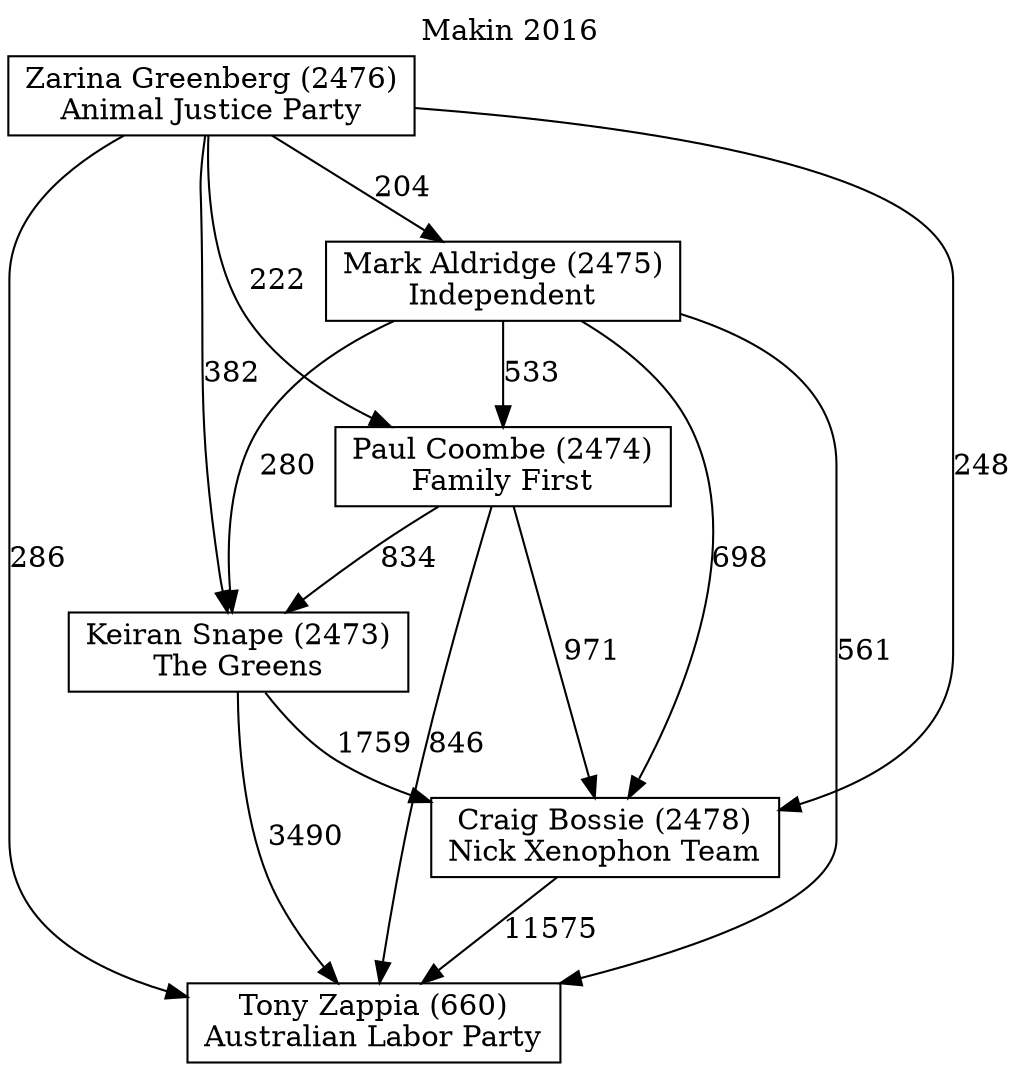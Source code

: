// House preference flow
digraph "Tony Zappia (660)_Makin_2016" {
	graph [label="Makin 2016" labelloc=t mclimit=10]
	node [shape=box]
	"Tony Zappia (660)" [label="Tony Zappia (660)
Australian Labor Party"]
	"Craig Bossie (2478)" [label="Craig Bossie (2478)
Nick Xenophon Team"]
	"Keiran Snape (2473)" [label="Keiran Snape (2473)
The Greens"]
	"Paul Coombe (2474)" [label="Paul Coombe (2474)
Family First"]
	"Mark Aldridge (2475)" [label="Mark Aldridge (2475)
Independent"]
	"Zarina Greenberg (2476)" [label="Zarina Greenberg (2476)
Animal Justice Party"]
	"Craig Bossie (2478)" -> "Tony Zappia (660)" [label=11575]
	"Keiran Snape (2473)" -> "Craig Bossie (2478)" [label=1759]
	"Paul Coombe (2474)" -> "Keiran Snape (2473)" [label=834]
	"Mark Aldridge (2475)" -> "Paul Coombe (2474)" [label=533]
	"Zarina Greenberg (2476)" -> "Mark Aldridge (2475)" [label=204]
	"Keiran Snape (2473)" -> "Tony Zappia (660)" [label=3490]
	"Paul Coombe (2474)" -> "Tony Zappia (660)" [label=846]
	"Mark Aldridge (2475)" -> "Tony Zappia (660)" [label=561]
	"Zarina Greenberg (2476)" -> "Tony Zappia (660)" [label=286]
	"Zarina Greenberg (2476)" -> "Paul Coombe (2474)" [label=222]
	"Mark Aldridge (2475)" -> "Keiran Snape (2473)" [label=280]
	"Zarina Greenberg (2476)" -> "Keiran Snape (2473)" [label=382]
	"Paul Coombe (2474)" -> "Craig Bossie (2478)" [label=971]
	"Mark Aldridge (2475)" -> "Craig Bossie (2478)" [label=698]
	"Zarina Greenberg (2476)" -> "Craig Bossie (2478)" [label=248]
}
